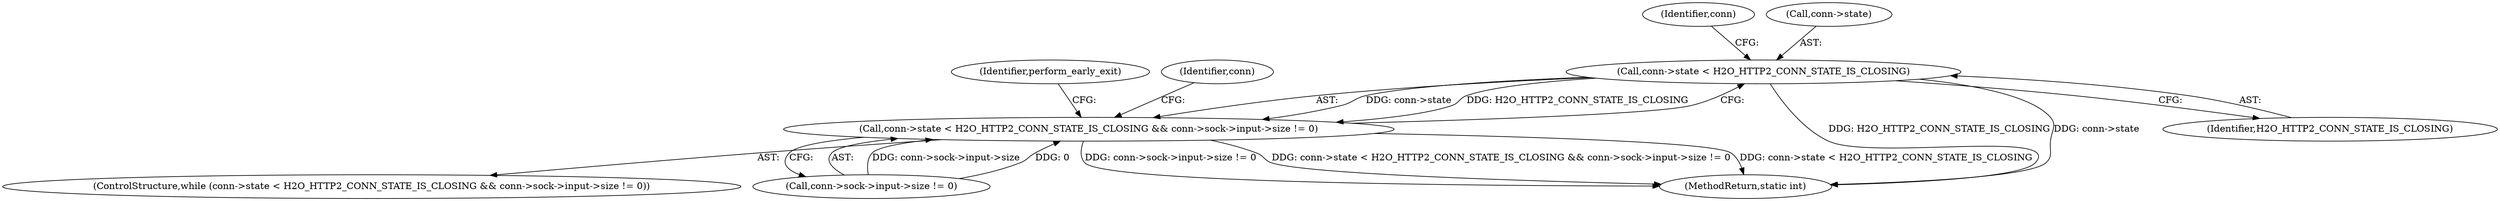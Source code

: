 digraph "0_h2o_1c0808d580da09fdec5a9a74ff09e103ea058dd4_1@pointer" {
"1000147" [label="(Call,conn->state < H2O_HTTP2_CONN_STATE_IS_CLOSING)"];
"1000146" [label="(Call,conn->state < H2O_HTTP2_CONN_STATE_IS_CLOSING && conn->sock->input->size != 0)"];
"1000146" [label="(Call,conn->state < H2O_HTTP2_CONN_STATE_IS_CLOSING && conn->sock->input->size != 0)"];
"1000152" [label="(Call,conn->sock->input->size != 0)"];
"1000145" [label="(ControlStructure,while (conn->state < H2O_HTTP2_CONN_STATE_IS_CLOSING && conn->sock->input->size != 0))"];
"1000165" [label="(Identifier,perform_early_exit)"];
"1000156" [label="(Identifier,conn)"];
"1000267" [label="(MethodReturn,static int)"];
"1000151" [label="(Identifier,H2O_HTTP2_CONN_STATE_IS_CLOSING)"];
"1000246" [label="(Identifier,conn)"];
"1000148" [label="(Call,conn->state)"];
"1000147" [label="(Call,conn->state < H2O_HTTP2_CONN_STATE_IS_CLOSING)"];
"1000147" -> "1000146"  [label="AST: "];
"1000147" -> "1000151"  [label="CFG: "];
"1000148" -> "1000147"  [label="AST: "];
"1000151" -> "1000147"  [label="AST: "];
"1000156" -> "1000147"  [label="CFG: "];
"1000146" -> "1000147"  [label="CFG: "];
"1000147" -> "1000267"  [label="DDG: H2O_HTTP2_CONN_STATE_IS_CLOSING"];
"1000147" -> "1000267"  [label="DDG: conn->state"];
"1000147" -> "1000146"  [label="DDG: conn->state"];
"1000147" -> "1000146"  [label="DDG: H2O_HTTP2_CONN_STATE_IS_CLOSING"];
"1000146" -> "1000145"  [label="AST: "];
"1000146" -> "1000152"  [label="CFG: "];
"1000152" -> "1000146"  [label="AST: "];
"1000165" -> "1000146"  [label="CFG: "];
"1000246" -> "1000146"  [label="CFG: "];
"1000146" -> "1000267"  [label="DDG: conn->sock->input->size != 0"];
"1000146" -> "1000267"  [label="DDG: conn->state < H2O_HTTP2_CONN_STATE_IS_CLOSING && conn->sock->input->size != 0"];
"1000146" -> "1000267"  [label="DDG: conn->state < H2O_HTTP2_CONN_STATE_IS_CLOSING"];
"1000152" -> "1000146"  [label="DDG: conn->sock->input->size"];
"1000152" -> "1000146"  [label="DDG: 0"];
}
